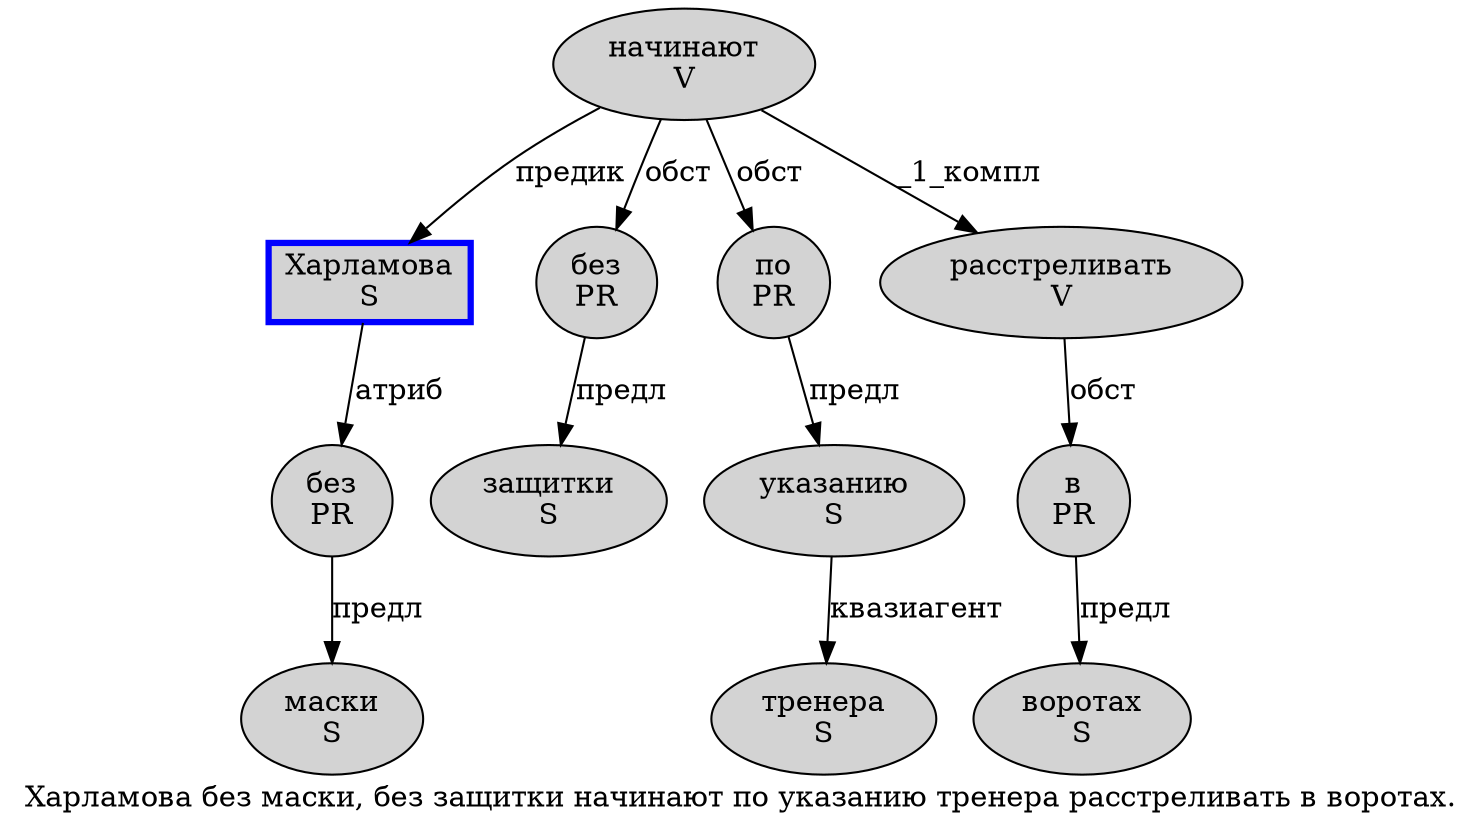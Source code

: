 digraph SENTENCE_3318 {
	graph [label="Харламова без маски, без защитки начинают по указанию тренера расстреливать в воротах."]
	node [style=filled]
		0 [label="Харламова
S" color=blue fillcolor=lightgray penwidth=3 shape=box]
		1 [label="без
PR" color="" fillcolor=lightgray penwidth=1 shape=ellipse]
		2 [label="маски
S" color="" fillcolor=lightgray penwidth=1 shape=ellipse]
		4 [label="без
PR" color="" fillcolor=lightgray penwidth=1 shape=ellipse]
		5 [label="защитки
S" color="" fillcolor=lightgray penwidth=1 shape=ellipse]
		6 [label="начинают
V" color="" fillcolor=lightgray penwidth=1 shape=ellipse]
		7 [label="по
PR" color="" fillcolor=lightgray penwidth=1 shape=ellipse]
		8 [label="указанию
S" color="" fillcolor=lightgray penwidth=1 shape=ellipse]
		9 [label="тренера
S" color="" fillcolor=lightgray penwidth=1 shape=ellipse]
		10 [label="расстреливать
V" color="" fillcolor=lightgray penwidth=1 shape=ellipse]
		11 [label="в
PR" color="" fillcolor=lightgray penwidth=1 shape=ellipse]
		12 [label="воротах
S" color="" fillcolor=lightgray penwidth=1 shape=ellipse]
			4 -> 5 [label="предл"]
			8 -> 9 [label="квазиагент"]
			1 -> 2 [label="предл"]
			6 -> 0 [label="предик"]
			6 -> 4 [label="обст"]
			6 -> 7 [label="обст"]
			6 -> 10 [label="_1_компл"]
			11 -> 12 [label="предл"]
			10 -> 11 [label="обст"]
			0 -> 1 [label="атриб"]
			7 -> 8 [label="предл"]
}